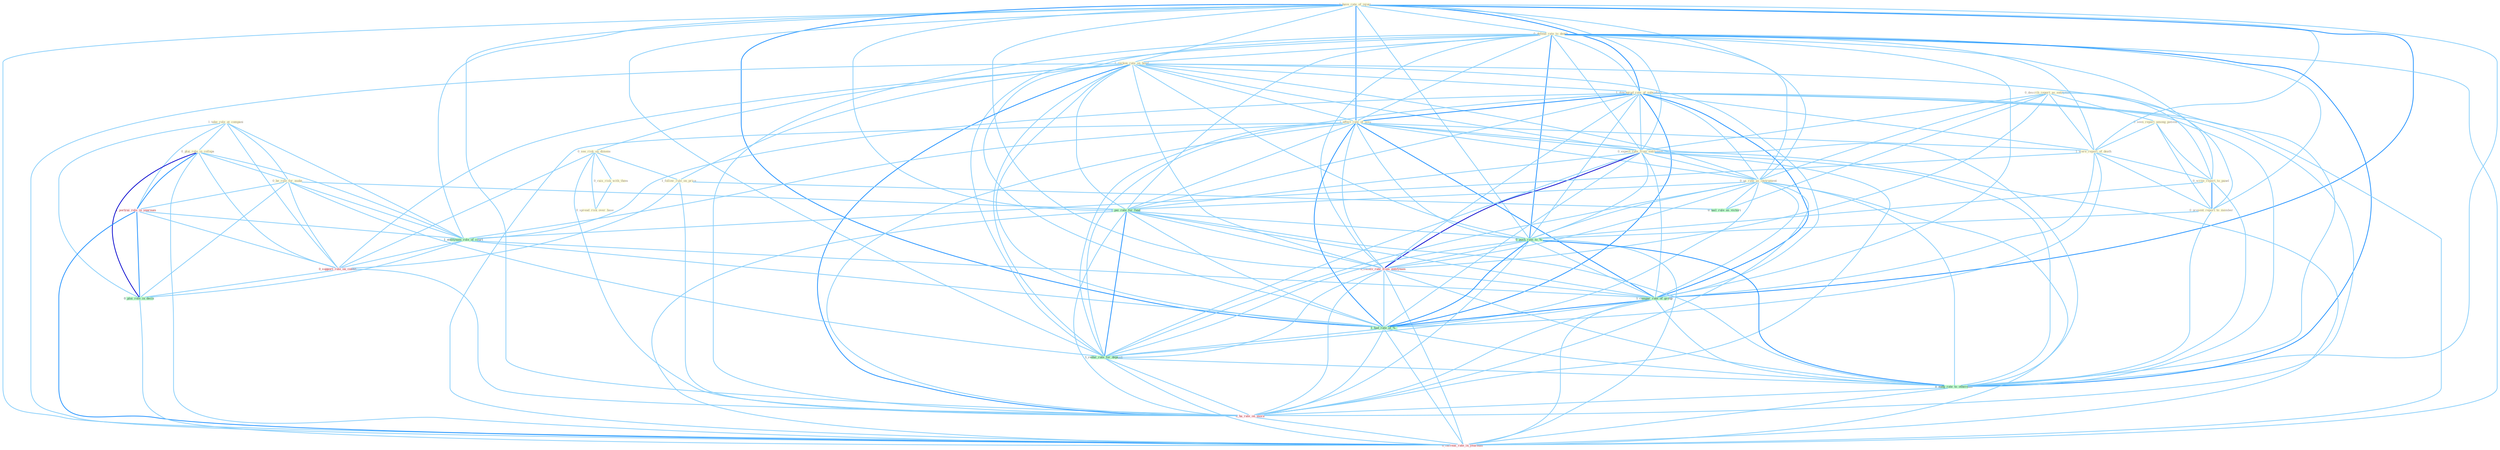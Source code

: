 Graph G{ 
    node
    [shape=polygon,style=filled,width=.5,height=.06,color="#BDFCC9",fixedsize=true,fontsize=4,
    fontcolor="#2f4f4f"];
    {node
    [color="#ffffe0", fontcolor="#8b7d6b"] "0_describ_report_as_entitynam " "0_seen_report_among_patient " "1_take_role_at_compani " "1_have_rate_of_injuri " "0_defend_rate_to_death " "1_reckon_rate_on_bond " "0_see_risk_on_dimens " "1_downgrad_rate_of_subsidiari " "0_rais_risk_with_them " "1_affect_rate_of_issu " "0_expect_rate_from_entitynam " "1_were_report_of_death " "0_us_rate_as_instrument " "1_follow_rule_on_price " "0_plai_role_in_collaps " "0_write_report_to_panel " "0_be_role_for_make " "0_present_report_to_member " "0_spread_risk_over_base "}
{node [color="#fff0f5", fontcolor="#b22222"] "1_portrai_role_in_yearnum " "0_receiv_rate_from_entitynam " "0_support_role_on_condit " "0_ha_rate_on_morn " "0_increas_rate_in_yearnum "}
edge [color="#B0E2FF"];

	"0_describ_report_as_entitynam " -- "0_seen_report_among_patient " [w="1", color="#87cefa" ];
	"0_describ_report_as_entitynam " -- "0_expect_rate_from_entitynam " [w="1", color="#87cefa" ];
	"0_describ_report_as_entitynam " -- "1_were_report_of_death " [w="1", color="#87cefa" ];
	"0_describ_report_as_entitynam " -- "0_us_rate_as_instrument " [w="1", color="#87cefa" ];
	"0_describ_report_as_entitynam " -- "0_write_report_to_panel " [w="1", color="#87cefa" ];
	"0_describ_report_as_entitynam " -- "0_present_report_to_member " [w="1", color="#87cefa" ];
	"0_describ_report_as_entitynam " -- "0_receiv_rate_from_entitynam " [w="1", color="#87cefa" ];
	"0_describ_report_as_entitynam " -- "0_hail_rule_as_victori " [w="1", color="#87cefa" ];
	"0_seen_report_among_patient " -- "1_were_report_of_death " [w="1", color="#87cefa" ];
	"0_seen_report_among_patient " -- "0_write_report_to_panel " [w="1", color="#87cefa" ];
	"0_seen_report_among_patient " -- "0_present_report_to_member " [w="1", color="#87cefa" ];
	"1_take_role_at_compani " -- "0_plai_role_in_collaps " [w="1", color="#87cefa" ];
	"1_take_role_at_compani " -- "0_be_role_for_make " [w="1", color="#87cefa" ];
	"1_take_role_at_compani " -- "1_portrai_role_in_yearnum " [w="1", color="#87cefa" ];
	"1_take_role_at_compani " -- "1_entitynam_role_of_court " [w="1", color="#87cefa" ];
	"1_take_role_at_compani " -- "0_support_role_on_condit " [w="1", color="#87cefa" ];
	"1_take_role_at_compani " -- "0_plai_role_in_decis " [w="1", color="#87cefa" ];
	"1_have_rate_of_injuri " -- "0_defend_rate_to_death " [w="1", color="#87cefa" ];
	"1_have_rate_of_injuri " -- "1_reckon_rate_on_bond " [w="1", color="#87cefa" ];
	"1_have_rate_of_injuri " -- "1_downgrad_rate_of_subsidiari " [w="2", color="#1e90ff" , len=0.8];
	"1_have_rate_of_injuri " -- "1_affect_rate_of_issu " [w="2", color="#1e90ff" , len=0.8];
	"1_have_rate_of_injuri " -- "0_expect_rate_from_entitynam " [w="1", color="#87cefa" ];
	"1_have_rate_of_injuri " -- "1_were_report_of_death " [w="1", color="#87cefa" ];
	"1_have_rate_of_injuri " -- "0_us_rate_as_instrument " [w="1", color="#87cefa" ];
	"1_have_rate_of_injuri " -- "1_pai_rate_for_fund " [w="1", color="#87cefa" ];
	"1_have_rate_of_injuri " -- "0_push_rate_to_% " [w="1", color="#87cefa" ];
	"1_have_rate_of_injuri " -- "1_entitynam_role_of_court " [w="1", color="#87cefa" ];
	"1_have_rate_of_injuri " -- "0_receiv_rate_from_entitynam " [w="1", color="#87cefa" ];
	"1_have_rate_of_injuri " -- "1_compar_rate_of_group " [w="2", color="#1e90ff" , len=0.8];
	"1_have_rate_of_injuri " -- "1_had_rate_of_% " [w="2", color="#1e90ff" , len=0.8];
	"1_have_rate_of_injuri " -- "1_reduc_rate_for_deposit " [w="1", color="#87cefa" ];
	"1_have_rate_of_injuri " -- "0_nudg_rate_to_othernum " [w="1", color="#87cefa" ];
	"1_have_rate_of_injuri " -- "0_ha_rate_on_morn " [w="1", color="#87cefa" ];
	"1_have_rate_of_injuri " -- "0_increas_rate_in_yearnum " [w="1", color="#87cefa" ];
	"0_defend_rate_to_death " -- "1_reckon_rate_on_bond " [w="1", color="#87cefa" ];
	"0_defend_rate_to_death " -- "1_downgrad_rate_of_subsidiari " [w="1", color="#87cefa" ];
	"0_defend_rate_to_death " -- "1_affect_rate_of_issu " [w="1", color="#87cefa" ];
	"0_defend_rate_to_death " -- "0_expect_rate_from_entitynam " [w="1", color="#87cefa" ];
	"0_defend_rate_to_death " -- "1_were_report_of_death " [w="1", color="#87cefa" ];
	"0_defend_rate_to_death " -- "0_us_rate_as_instrument " [w="1", color="#87cefa" ];
	"0_defend_rate_to_death " -- "0_write_report_to_panel " [w="1", color="#87cefa" ];
	"0_defend_rate_to_death " -- "0_present_report_to_member " [w="1", color="#87cefa" ];
	"0_defend_rate_to_death " -- "1_pai_rate_for_fund " [w="1", color="#87cefa" ];
	"0_defend_rate_to_death " -- "0_push_rate_to_% " [w="2", color="#1e90ff" , len=0.8];
	"0_defend_rate_to_death " -- "0_receiv_rate_from_entitynam " [w="1", color="#87cefa" ];
	"0_defend_rate_to_death " -- "1_compar_rate_of_group " [w="1", color="#87cefa" ];
	"0_defend_rate_to_death " -- "1_had_rate_of_% " [w="1", color="#87cefa" ];
	"0_defend_rate_to_death " -- "1_reduc_rate_for_deposit " [w="1", color="#87cefa" ];
	"0_defend_rate_to_death " -- "0_nudg_rate_to_othernum " [w="2", color="#1e90ff" , len=0.8];
	"0_defend_rate_to_death " -- "0_ha_rate_on_morn " [w="1", color="#87cefa" ];
	"0_defend_rate_to_death " -- "0_increas_rate_in_yearnum " [w="1", color="#87cefa" ];
	"1_reckon_rate_on_bond " -- "0_see_risk_on_dimens " [w="1", color="#87cefa" ];
	"1_reckon_rate_on_bond " -- "1_downgrad_rate_of_subsidiari " [w="1", color="#87cefa" ];
	"1_reckon_rate_on_bond " -- "1_affect_rate_of_issu " [w="1", color="#87cefa" ];
	"1_reckon_rate_on_bond " -- "0_expect_rate_from_entitynam " [w="1", color="#87cefa" ];
	"1_reckon_rate_on_bond " -- "0_us_rate_as_instrument " [w="1", color="#87cefa" ];
	"1_reckon_rate_on_bond " -- "1_follow_rule_on_price " [w="1", color="#87cefa" ];
	"1_reckon_rate_on_bond " -- "1_pai_rate_for_fund " [w="1", color="#87cefa" ];
	"1_reckon_rate_on_bond " -- "0_push_rate_to_% " [w="1", color="#87cefa" ];
	"1_reckon_rate_on_bond " -- "0_receiv_rate_from_entitynam " [w="1", color="#87cefa" ];
	"1_reckon_rate_on_bond " -- "1_compar_rate_of_group " [w="1", color="#87cefa" ];
	"1_reckon_rate_on_bond " -- "0_support_role_on_condit " [w="1", color="#87cefa" ];
	"1_reckon_rate_on_bond " -- "1_had_rate_of_% " [w="1", color="#87cefa" ];
	"1_reckon_rate_on_bond " -- "1_reduc_rate_for_deposit " [w="1", color="#87cefa" ];
	"1_reckon_rate_on_bond " -- "0_nudg_rate_to_othernum " [w="1", color="#87cefa" ];
	"1_reckon_rate_on_bond " -- "0_ha_rate_on_morn " [w="2", color="#1e90ff" , len=0.8];
	"1_reckon_rate_on_bond " -- "0_increas_rate_in_yearnum " [w="1", color="#87cefa" ];
	"0_see_risk_on_dimens " -- "0_rais_risk_with_them " [w="1", color="#87cefa" ];
	"0_see_risk_on_dimens " -- "1_follow_rule_on_price " [w="1", color="#87cefa" ];
	"0_see_risk_on_dimens " -- "0_spread_risk_over_base " [w="1", color="#87cefa" ];
	"0_see_risk_on_dimens " -- "0_support_role_on_condit " [w="1", color="#87cefa" ];
	"0_see_risk_on_dimens " -- "0_ha_rate_on_morn " [w="1", color="#87cefa" ];
	"1_downgrad_rate_of_subsidiari " -- "1_affect_rate_of_issu " [w="2", color="#1e90ff" , len=0.8];
	"1_downgrad_rate_of_subsidiari " -- "0_expect_rate_from_entitynam " [w="1", color="#87cefa" ];
	"1_downgrad_rate_of_subsidiari " -- "1_were_report_of_death " [w="1", color="#87cefa" ];
	"1_downgrad_rate_of_subsidiari " -- "0_us_rate_as_instrument " [w="1", color="#87cefa" ];
	"1_downgrad_rate_of_subsidiari " -- "1_pai_rate_for_fund " [w="1", color="#87cefa" ];
	"1_downgrad_rate_of_subsidiari " -- "0_push_rate_to_% " [w="1", color="#87cefa" ];
	"1_downgrad_rate_of_subsidiari " -- "1_entitynam_role_of_court " [w="1", color="#87cefa" ];
	"1_downgrad_rate_of_subsidiari " -- "0_receiv_rate_from_entitynam " [w="1", color="#87cefa" ];
	"1_downgrad_rate_of_subsidiari " -- "1_compar_rate_of_group " [w="2", color="#1e90ff" , len=0.8];
	"1_downgrad_rate_of_subsidiari " -- "1_had_rate_of_% " [w="2", color="#1e90ff" , len=0.8];
	"1_downgrad_rate_of_subsidiari " -- "1_reduc_rate_for_deposit " [w="1", color="#87cefa" ];
	"1_downgrad_rate_of_subsidiari " -- "0_nudg_rate_to_othernum " [w="1", color="#87cefa" ];
	"1_downgrad_rate_of_subsidiari " -- "0_ha_rate_on_morn " [w="1", color="#87cefa" ];
	"1_downgrad_rate_of_subsidiari " -- "0_increas_rate_in_yearnum " [w="1", color="#87cefa" ];
	"0_rais_risk_with_them " -- "0_spread_risk_over_base " [w="1", color="#87cefa" ];
	"1_affect_rate_of_issu " -- "0_expect_rate_from_entitynam " [w="1", color="#87cefa" ];
	"1_affect_rate_of_issu " -- "1_were_report_of_death " [w="1", color="#87cefa" ];
	"1_affect_rate_of_issu " -- "0_us_rate_as_instrument " [w="1", color="#87cefa" ];
	"1_affect_rate_of_issu " -- "1_pai_rate_for_fund " [w="1", color="#87cefa" ];
	"1_affect_rate_of_issu " -- "0_push_rate_to_% " [w="1", color="#87cefa" ];
	"1_affect_rate_of_issu " -- "1_entitynam_role_of_court " [w="1", color="#87cefa" ];
	"1_affect_rate_of_issu " -- "0_receiv_rate_from_entitynam " [w="1", color="#87cefa" ];
	"1_affect_rate_of_issu " -- "1_compar_rate_of_group " [w="2", color="#1e90ff" , len=0.8];
	"1_affect_rate_of_issu " -- "1_had_rate_of_% " [w="2", color="#1e90ff" , len=0.8];
	"1_affect_rate_of_issu " -- "1_reduc_rate_for_deposit " [w="1", color="#87cefa" ];
	"1_affect_rate_of_issu " -- "0_nudg_rate_to_othernum " [w="1", color="#87cefa" ];
	"1_affect_rate_of_issu " -- "0_ha_rate_on_morn " [w="1", color="#87cefa" ];
	"1_affect_rate_of_issu " -- "0_increas_rate_in_yearnum " [w="1", color="#87cefa" ];
	"0_expect_rate_from_entitynam " -- "0_us_rate_as_instrument " [w="1", color="#87cefa" ];
	"0_expect_rate_from_entitynam " -- "1_pai_rate_for_fund " [w="1", color="#87cefa" ];
	"0_expect_rate_from_entitynam " -- "0_push_rate_to_% " [w="1", color="#87cefa" ];
	"0_expect_rate_from_entitynam " -- "0_receiv_rate_from_entitynam " [w="3", color="#0000cd" , len=0.6];
	"0_expect_rate_from_entitynam " -- "1_compar_rate_of_group " [w="1", color="#87cefa" ];
	"0_expect_rate_from_entitynam " -- "1_had_rate_of_% " [w="1", color="#87cefa" ];
	"0_expect_rate_from_entitynam " -- "1_reduc_rate_for_deposit " [w="1", color="#87cefa" ];
	"0_expect_rate_from_entitynam " -- "0_nudg_rate_to_othernum " [w="1", color="#87cefa" ];
	"0_expect_rate_from_entitynam " -- "0_ha_rate_on_morn " [w="1", color="#87cefa" ];
	"0_expect_rate_from_entitynam " -- "0_increas_rate_in_yearnum " [w="1", color="#87cefa" ];
	"1_were_report_of_death " -- "0_write_report_to_panel " [w="1", color="#87cefa" ];
	"1_were_report_of_death " -- "0_present_report_to_member " [w="1", color="#87cefa" ];
	"1_were_report_of_death " -- "1_entitynam_role_of_court " [w="1", color="#87cefa" ];
	"1_were_report_of_death " -- "1_compar_rate_of_group " [w="1", color="#87cefa" ];
	"1_were_report_of_death " -- "1_had_rate_of_% " [w="1", color="#87cefa" ];
	"0_us_rate_as_instrument " -- "1_pai_rate_for_fund " [w="1", color="#87cefa" ];
	"0_us_rate_as_instrument " -- "0_push_rate_to_% " [w="1", color="#87cefa" ];
	"0_us_rate_as_instrument " -- "0_receiv_rate_from_entitynam " [w="1", color="#87cefa" ];
	"0_us_rate_as_instrument " -- "1_compar_rate_of_group " [w="1", color="#87cefa" ];
	"0_us_rate_as_instrument " -- "1_had_rate_of_% " [w="1", color="#87cefa" ];
	"0_us_rate_as_instrument " -- "0_hail_rule_as_victori " [w="1", color="#87cefa" ];
	"0_us_rate_as_instrument " -- "1_reduc_rate_for_deposit " [w="1", color="#87cefa" ];
	"0_us_rate_as_instrument " -- "0_nudg_rate_to_othernum " [w="1", color="#87cefa" ];
	"0_us_rate_as_instrument " -- "0_ha_rate_on_morn " [w="1", color="#87cefa" ];
	"0_us_rate_as_instrument " -- "0_increas_rate_in_yearnum " [w="1", color="#87cefa" ];
	"1_follow_rule_on_price " -- "0_support_role_on_condit " [w="1", color="#87cefa" ];
	"1_follow_rule_on_price " -- "0_hail_rule_as_victori " [w="1", color="#87cefa" ];
	"1_follow_rule_on_price " -- "0_ha_rate_on_morn " [w="1", color="#87cefa" ];
	"0_plai_role_in_collaps " -- "0_be_role_for_make " [w="1", color="#87cefa" ];
	"0_plai_role_in_collaps " -- "1_portrai_role_in_yearnum " [w="2", color="#1e90ff" , len=0.8];
	"0_plai_role_in_collaps " -- "1_entitynam_role_of_court " [w="1", color="#87cefa" ];
	"0_plai_role_in_collaps " -- "0_support_role_on_condit " [w="1", color="#87cefa" ];
	"0_plai_role_in_collaps " -- "0_plai_role_in_decis " [w="3", color="#0000cd" , len=0.6];
	"0_plai_role_in_collaps " -- "0_increas_rate_in_yearnum " [w="1", color="#87cefa" ];
	"0_write_report_to_panel " -- "0_present_report_to_member " [w="2", color="#1e90ff" , len=0.8];
	"0_write_report_to_panel " -- "0_push_rate_to_% " [w="1", color="#87cefa" ];
	"0_write_report_to_panel " -- "0_nudg_rate_to_othernum " [w="1", color="#87cefa" ];
	"0_be_role_for_make " -- "1_portrai_role_in_yearnum " [w="1", color="#87cefa" ];
	"0_be_role_for_make " -- "1_pai_rate_for_fund " [w="1", color="#87cefa" ];
	"0_be_role_for_make " -- "1_entitynam_role_of_court " [w="1", color="#87cefa" ];
	"0_be_role_for_make " -- "0_support_role_on_condit " [w="1", color="#87cefa" ];
	"0_be_role_for_make " -- "1_reduc_rate_for_deposit " [w="1", color="#87cefa" ];
	"0_be_role_for_make " -- "0_plai_role_in_decis " [w="1", color="#87cefa" ];
	"0_present_report_to_member " -- "0_push_rate_to_% " [w="1", color="#87cefa" ];
	"0_present_report_to_member " -- "0_nudg_rate_to_othernum " [w="1", color="#87cefa" ];
	"1_portrai_role_in_yearnum " -- "1_entitynam_role_of_court " [w="1", color="#87cefa" ];
	"1_portrai_role_in_yearnum " -- "0_support_role_on_condit " [w="1", color="#87cefa" ];
	"1_portrai_role_in_yearnum " -- "0_plai_role_in_decis " [w="2", color="#1e90ff" , len=0.8];
	"1_portrai_role_in_yearnum " -- "0_increas_rate_in_yearnum " [w="2", color="#1e90ff" , len=0.8];
	"1_pai_rate_for_fund " -- "0_push_rate_to_% " [w="1", color="#87cefa" ];
	"1_pai_rate_for_fund " -- "0_receiv_rate_from_entitynam " [w="1", color="#87cefa" ];
	"1_pai_rate_for_fund " -- "1_compar_rate_of_group " [w="1", color="#87cefa" ];
	"1_pai_rate_for_fund " -- "1_had_rate_of_% " [w="1", color="#87cefa" ];
	"1_pai_rate_for_fund " -- "1_reduc_rate_for_deposit " [w="2", color="#1e90ff" , len=0.8];
	"1_pai_rate_for_fund " -- "0_nudg_rate_to_othernum " [w="1", color="#87cefa" ];
	"1_pai_rate_for_fund " -- "0_ha_rate_on_morn " [w="1", color="#87cefa" ];
	"1_pai_rate_for_fund " -- "0_increas_rate_in_yearnum " [w="1", color="#87cefa" ];
	"0_push_rate_to_% " -- "0_receiv_rate_from_entitynam " [w="1", color="#87cefa" ];
	"0_push_rate_to_% " -- "1_compar_rate_of_group " [w="1", color="#87cefa" ];
	"0_push_rate_to_% " -- "1_had_rate_of_% " [w="2", color="#1e90ff" , len=0.8];
	"0_push_rate_to_% " -- "1_reduc_rate_for_deposit " [w="1", color="#87cefa" ];
	"0_push_rate_to_% " -- "0_nudg_rate_to_othernum " [w="2", color="#1e90ff" , len=0.8];
	"0_push_rate_to_% " -- "0_ha_rate_on_morn " [w="1", color="#87cefa" ];
	"0_push_rate_to_% " -- "0_increas_rate_in_yearnum " [w="1", color="#87cefa" ];
	"1_entitynam_role_of_court " -- "1_compar_rate_of_group " [w="1", color="#87cefa" ];
	"1_entitynam_role_of_court " -- "0_support_role_on_condit " [w="1", color="#87cefa" ];
	"1_entitynam_role_of_court " -- "1_had_rate_of_% " [w="1", color="#87cefa" ];
	"1_entitynam_role_of_court " -- "0_plai_role_in_decis " [w="1", color="#87cefa" ];
	"0_receiv_rate_from_entitynam " -- "1_compar_rate_of_group " [w="1", color="#87cefa" ];
	"0_receiv_rate_from_entitynam " -- "1_had_rate_of_% " [w="1", color="#87cefa" ];
	"0_receiv_rate_from_entitynam " -- "1_reduc_rate_for_deposit " [w="1", color="#87cefa" ];
	"0_receiv_rate_from_entitynam " -- "0_nudg_rate_to_othernum " [w="1", color="#87cefa" ];
	"0_receiv_rate_from_entitynam " -- "0_ha_rate_on_morn " [w="1", color="#87cefa" ];
	"0_receiv_rate_from_entitynam " -- "0_increas_rate_in_yearnum " [w="1", color="#87cefa" ];
	"1_compar_rate_of_group " -- "1_had_rate_of_% " [w="2", color="#1e90ff" , len=0.8];
	"1_compar_rate_of_group " -- "1_reduc_rate_for_deposit " [w="1", color="#87cefa" ];
	"1_compar_rate_of_group " -- "0_nudg_rate_to_othernum " [w="1", color="#87cefa" ];
	"1_compar_rate_of_group " -- "0_ha_rate_on_morn " [w="1", color="#87cefa" ];
	"1_compar_rate_of_group " -- "0_increas_rate_in_yearnum " [w="1", color="#87cefa" ];
	"0_support_role_on_condit " -- "0_plai_role_in_decis " [w="1", color="#87cefa" ];
	"0_support_role_on_condit " -- "0_ha_rate_on_morn " [w="1", color="#87cefa" ];
	"1_had_rate_of_% " -- "1_reduc_rate_for_deposit " [w="1", color="#87cefa" ];
	"1_had_rate_of_% " -- "0_nudg_rate_to_othernum " [w="1", color="#87cefa" ];
	"1_had_rate_of_% " -- "0_ha_rate_on_morn " [w="1", color="#87cefa" ];
	"1_had_rate_of_% " -- "0_increas_rate_in_yearnum " [w="1", color="#87cefa" ];
	"1_reduc_rate_for_deposit " -- "0_nudg_rate_to_othernum " [w="1", color="#87cefa" ];
	"1_reduc_rate_for_deposit " -- "0_ha_rate_on_morn " [w="1", color="#87cefa" ];
	"1_reduc_rate_for_deposit " -- "0_increas_rate_in_yearnum " [w="1", color="#87cefa" ];
	"0_nudg_rate_to_othernum " -- "0_ha_rate_on_morn " [w="1", color="#87cefa" ];
	"0_nudg_rate_to_othernum " -- "0_increas_rate_in_yearnum " [w="1", color="#87cefa" ];
	"0_plai_role_in_decis " -- "0_increas_rate_in_yearnum " [w="1", color="#87cefa" ];
	"0_ha_rate_on_morn " -- "0_increas_rate_in_yearnum " [w="1", color="#87cefa" ];
}